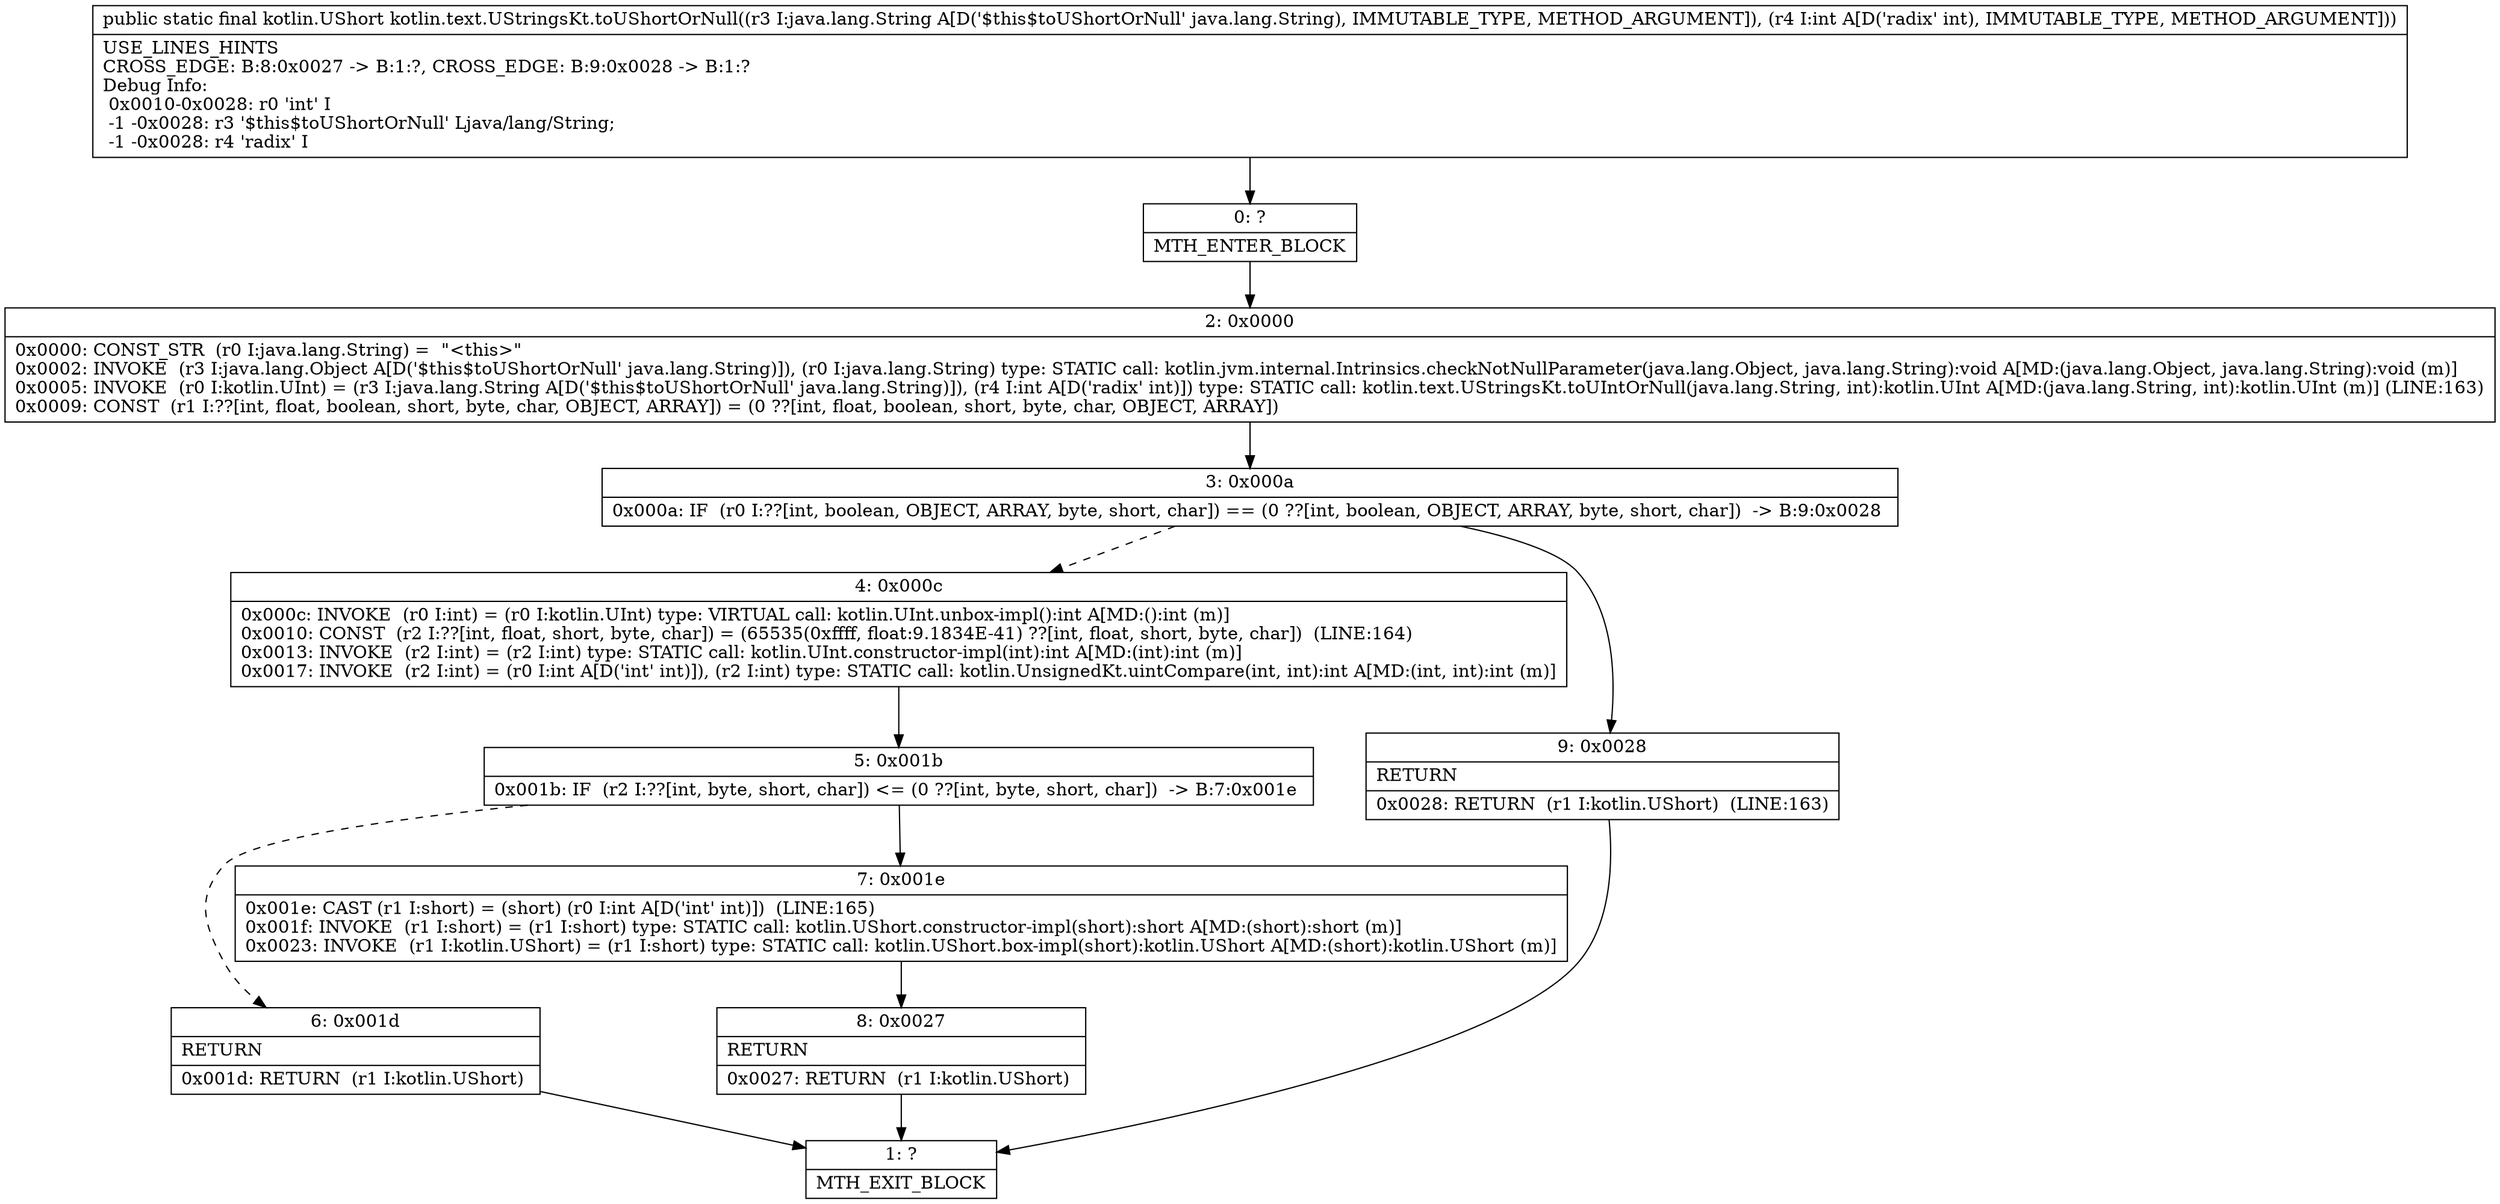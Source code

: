 digraph "CFG forkotlin.text.UStringsKt.toUShortOrNull(Ljava\/lang\/String;I)Lkotlin\/UShort;" {
Node_0 [shape=record,label="{0\:\ ?|MTH_ENTER_BLOCK\l}"];
Node_2 [shape=record,label="{2\:\ 0x0000|0x0000: CONST_STR  (r0 I:java.lang.String) =  \"\<this\>\" \l0x0002: INVOKE  (r3 I:java.lang.Object A[D('$this$toUShortOrNull' java.lang.String)]), (r0 I:java.lang.String) type: STATIC call: kotlin.jvm.internal.Intrinsics.checkNotNullParameter(java.lang.Object, java.lang.String):void A[MD:(java.lang.Object, java.lang.String):void (m)]\l0x0005: INVOKE  (r0 I:kotlin.UInt) = (r3 I:java.lang.String A[D('$this$toUShortOrNull' java.lang.String)]), (r4 I:int A[D('radix' int)]) type: STATIC call: kotlin.text.UStringsKt.toUIntOrNull(java.lang.String, int):kotlin.UInt A[MD:(java.lang.String, int):kotlin.UInt (m)] (LINE:163)\l0x0009: CONST  (r1 I:??[int, float, boolean, short, byte, char, OBJECT, ARRAY]) = (0 ??[int, float, boolean, short, byte, char, OBJECT, ARRAY]) \l}"];
Node_3 [shape=record,label="{3\:\ 0x000a|0x000a: IF  (r0 I:??[int, boolean, OBJECT, ARRAY, byte, short, char]) == (0 ??[int, boolean, OBJECT, ARRAY, byte, short, char])  \-\> B:9:0x0028 \l}"];
Node_4 [shape=record,label="{4\:\ 0x000c|0x000c: INVOKE  (r0 I:int) = (r0 I:kotlin.UInt) type: VIRTUAL call: kotlin.UInt.unbox\-impl():int A[MD:():int (m)]\l0x0010: CONST  (r2 I:??[int, float, short, byte, char]) = (65535(0xffff, float:9.1834E\-41) ??[int, float, short, byte, char])  (LINE:164)\l0x0013: INVOKE  (r2 I:int) = (r2 I:int) type: STATIC call: kotlin.UInt.constructor\-impl(int):int A[MD:(int):int (m)]\l0x0017: INVOKE  (r2 I:int) = (r0 I:int A[D('int' int)]), (r2 I:int) type: STATIC call: kotlin.UnsignedKt.uintCompare(int, int):int A[MD:(int, int):int (m)]\l}"];
Node_5 [shape=record,label="{5\:\ 0x001b|0x001b: IF  (r2 I:??[int, byte, short, char]) \<= (0 ??[int, byte, short, char])  \-\> B:7:0x001e \l}"];
Node_6 [shape=record,label="{6\:\ 0x001d|RETURN\l|0x001d: RETURN  (r1 I:kotlin.UShort) \l}"];
Node_1 [shape=record,label="{1\:\ ?|MTH_EXIT_BLOCK\l}"];
Node_7 [shape=record,label="{7\:\ 0x001e|0x001e: CAST (r1 I:short) = (short) (r0 I:int A[D('int' int)])  (LINE:165)\l0x001f: INVOKE  (r1 I:short) = (r1 I:short) type: STATIC call: kotlin.UShort.constructor\-impl(short):short A[MD:(short):short (m)]\l0x0023: INVOKE  (r1 I:kotlin.UShort) = (r1 I:short) type: STATIC call: kotlin.UShort.box\-impl(short):kotlin.UShort A[MD:(short):kotlin.UShort (m)]\l}"];
Node_8 [shape=record,label="{8\:\ 0x0027|RETURN\l|0x0027: RETURN  (r1 I:kotlin.UShort) \l}"];
Node_9 [shape=record,label="{9\:\ 0x0028|RETURN\l|0x0028: RETURN  (r1 I:kotlin.UShort)  (LINE:163)\l}"];
MethodNode[shape=record,label="{public static final kotlin.UShort kotlin.text.UStringsKt.toUShortOrNull((r3 I:java.lang.String A[D('$this$toUShortOrNull' java.lang.String), IMMUTABLE_TYPE, METHOD_ARGUMENT]), (r4 I:int A[D('radix' int), IMMUTABLE_TYPE, METHOD_ARGUMENT]))  | USE_LINES_HINTS\lCROSS_EDGE: B:8:0x0027 \-\> B:1:?, CROSS_EDGE: B:9:0x0028 \-\> B:1:?\lDebug Info:\l  0x0010\-0x0028: r0 'int' I\l  \-1 \-0x0028: r3 '$this$toUShortOrNull' Ljava\/lang\/String;\l  \-1 \-0x0028: r4 'radix' I\l}"];
MethodNode -> Node_0;Node_0 -> Node_2;
Node_2 -> Node_3;
Node_3 -> Node_4[style=dashed];
Node_3 -> Node_9;
Node_4 -> Node_5;
Node_5 -> Node_6[style=dashed];
Node_5 -> Node_7;
Node_6 -> Node_1;
Node_7 -> Node_8;
Node_8 -> Node_1;
Node_9 -> Node_1;
}

